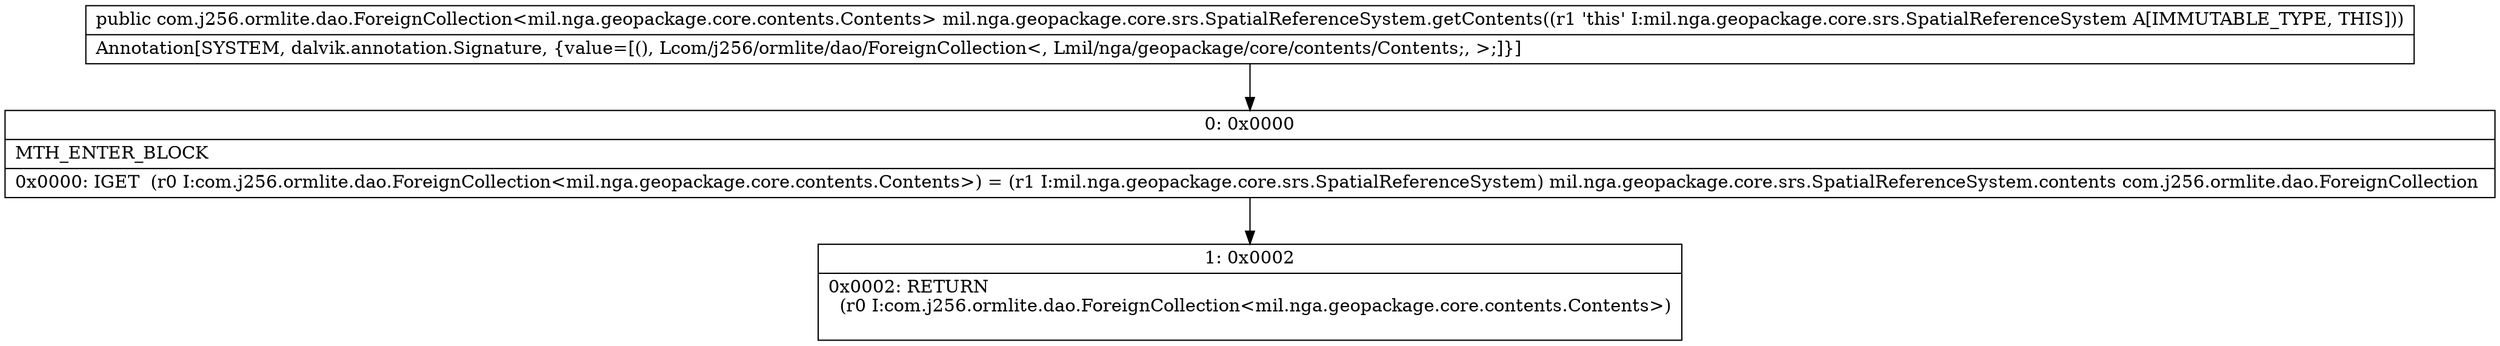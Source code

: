 digraph "CFG formil.nga.geopackage.core.srs.SpatialReferenceSystem.getContents()Lcom\/j256\/ormlite\/dao\/ForeignCollection;" {
Node_0 [shape=record,label="{0\:\ 0x0000|MTH_ENTER_BLOCK\l|0x0000: IGET  (r0 I:com.j256.ormlite.dao.ForeignCollection\<mil.nga.geopackage.core.contents.Contents\>) = (r1 I:mil.nga.geopackage.core.srs.SpatialReferenceSystem) mil.nga.geopackage.core.srs.SpatialReferenceSystem.contents com.j256.ormlite.dao.ForeignCollection \l}"];
Node_1 [shape=record,label="{1\:\ 0x0002|0x0002: RETURN  \l  (r0 I:com.j256.ormlite.dao.ForeignCollection\<mil.nga.geopackage.core.contents.Contents\>)\l \l}"];
MethodNode[shape=record,label="{public com.j256.ormlite.dao.ForeignCollection\<mil.nga.geopackage.core.contents.Contents\> mil.nga.geopackage.core.srs.SpatialReferenceSystem.getContents((r1 'this' I:mil.nga.geopackage.core.srs.SpatialReferenceSystem A[IMMUTABLE_TYPE, THIS]))  | Annotation[SYSTEM, dalvik.annotation.Signature, \{value=[(), Lcom\/j256\/ormlite\/dao\/ForeignCollection\<, Lmil\/nga\/geopackage\/core\/contents\/Contents;, \>;]\}]\l}"];
MethodNode -> Node_0;
Node_0 -> Node_1;
}


